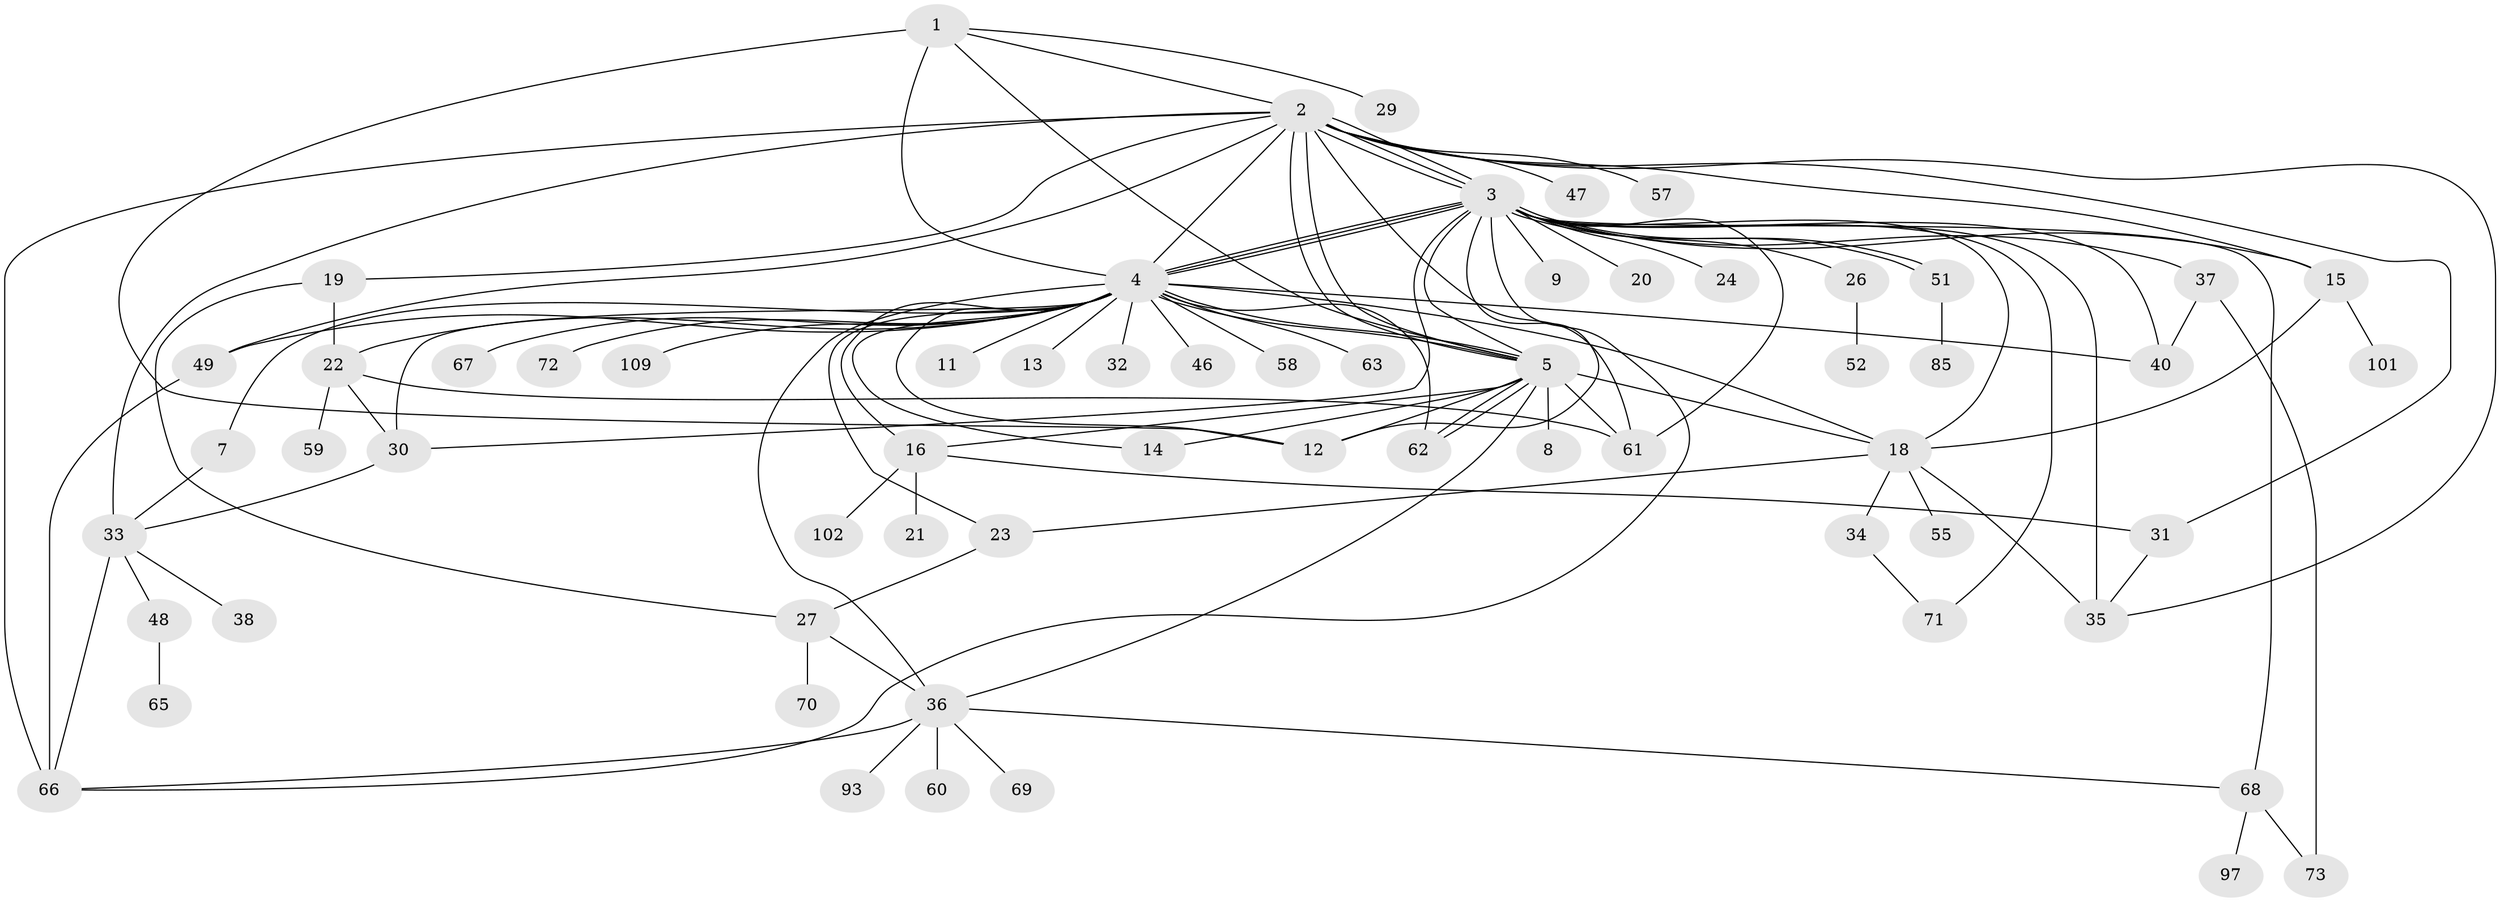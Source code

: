 // original degree distribution, {5: 0.047619047619047616, 17: 0.007936507936507936, 28: 0.007936507936507936, 42: 0.007936507936507936, 18: 0.007936507936507936, 2: 0.1984126984126984, 1: 0.4603174603174603, 3: 0.15079365079365079, 4: 0.06349206349206349, 9: 0.015873015873015872, 6: 0.015873015873015872, 12: 0.007936507936507936, 8: 0.007936507936507936}
// Generated by graph-tools (version 1.1) at 2025/18/03/04/25 18:18:23]
// undirected, 63 vertices, 111 edges
graph export_dot {
graph [start="1"]
  node [color=gray90,style=filled];
  1;
  2 [super="+86+87"];
  3 [super="+41+82+108+120+17+74+53+39+54+44"];
  4 [super="+10+28+78+88+113+124+118+96+80+90+6"];
  5 [super="+25+117+95+75+42"];
  7;
  8;
  9;
  11;
  12;
  13;
  14;
  15;
  16;
  18 [super="+56+83+64"];
  19;
  20;
  21;
  22;
  23;
  24;
  26;
  27 [super="+43"];
  29;
  30;
  31;
  32;
  33;
  34;
  35;
  36 [super="+50"];
  37;
  38;
  40;
  46;
  47;
  48;
  49 [super="+105"];
  51;
  52;
  55;
  57 [super="+119"];
  58;
  59;
  60 [super="+107"];
  61 [super="+100"];
  62 [super="+77"];
  63;
  65;
  66 [super="+116+89+76"];
  67;
  68;
  69;
  70;
  71;
  72;
  73 [super="+81"];
  85;
  93;
  97;
  101;
  102;
  109;
  1 -- 2;
  1 -- 4;
  1 -- 12;
  1 -- 29;
  1 -- 5;
  2 -- 3;
  2 -- 3;
  2 -- 3;
  2 -- 4;
  2 -- 5 [weight=2];
  2 -- 5;
  2 -- 15;
  2 -- 19;
  2 -- 31;
  2 -- 47;
  2 -- 49 [weight=2];
  2 -- 57;
  2 -- 61;
  2 -- 66 [weight=3];
  2 -- 35;
  2 -- 33;
  3 -- 4 [weight=6];
  3 -- 4;
  3 -- 4;
  3 -- 9;
  3 -- 18;
  3 -- 20;
  3 -- 24;
  3 -- 26;
  3 -- 37;
  3 -- 40;
  3 -- 51;
  3 -- 51;
  3 -- 61;
  3 -- 35 [weight=2];
  3 -- 68 [weight=2];
  3 -- 71;
  3 -- 12;
  3 -- 15;
  3 -- 30;
  3 -- 5;
  3 -- 66;
  4 -- 5 [weight=5];
  4 -- 5;
  4 -- 7;
  4 -- 11;
  4 -- 12;
  4 -- 13;
  4 -- 14;
  4 -- 16;
  4 -- 22;
  4 -- 23;
  4 -- 30;
  4 -- 32;
  4 -- 36;
  4 -- 40;
  4 -- 49;
  4 -- 58;
  4 -- 63;
  4 -- 67;
  4 -- 72;
  4 -- 109;
  4 -- 62;
  4 -- 46;
  4 -- 18;
  5 -- 8;
  5 -- 16;
  5 -- 62;
  5 -- 62;
  5 -- 61;
  5 -- 36;
  5 -- 14;
  5 -- 18;
  5 -- 12;
  7 -- 33;
  15 -- 101;
  15 -- 18;
  16 -- 21;
  16 -- 31;
  16 -- 102;
  18 -- 23;
  18 -- 34;
  18 -- 35;
  18 -- 55;
  19 -- 22;
  19 -- 27;
  22 -- 30;
  22 -- 59;
  22 -- 61;
  23 -- 27;
  26 -- 52;
  27 -- 36;
  27 -- 70;
  30 -- 33;
  31 -- 35;
  33 -- 38;
  33 -- 48;
  33 -- 66;
  34 -- 71;
  36 -- 60;
  36 -- 68;
  36 -- 69;
  36 -- 93;
  36 -- 66;
  37 -- 40;
  37 -- 73;
  48 -- 65;
  49 -- 66;
  51 -- 85;
  68 -- 73;
  68 -- 97;
}
